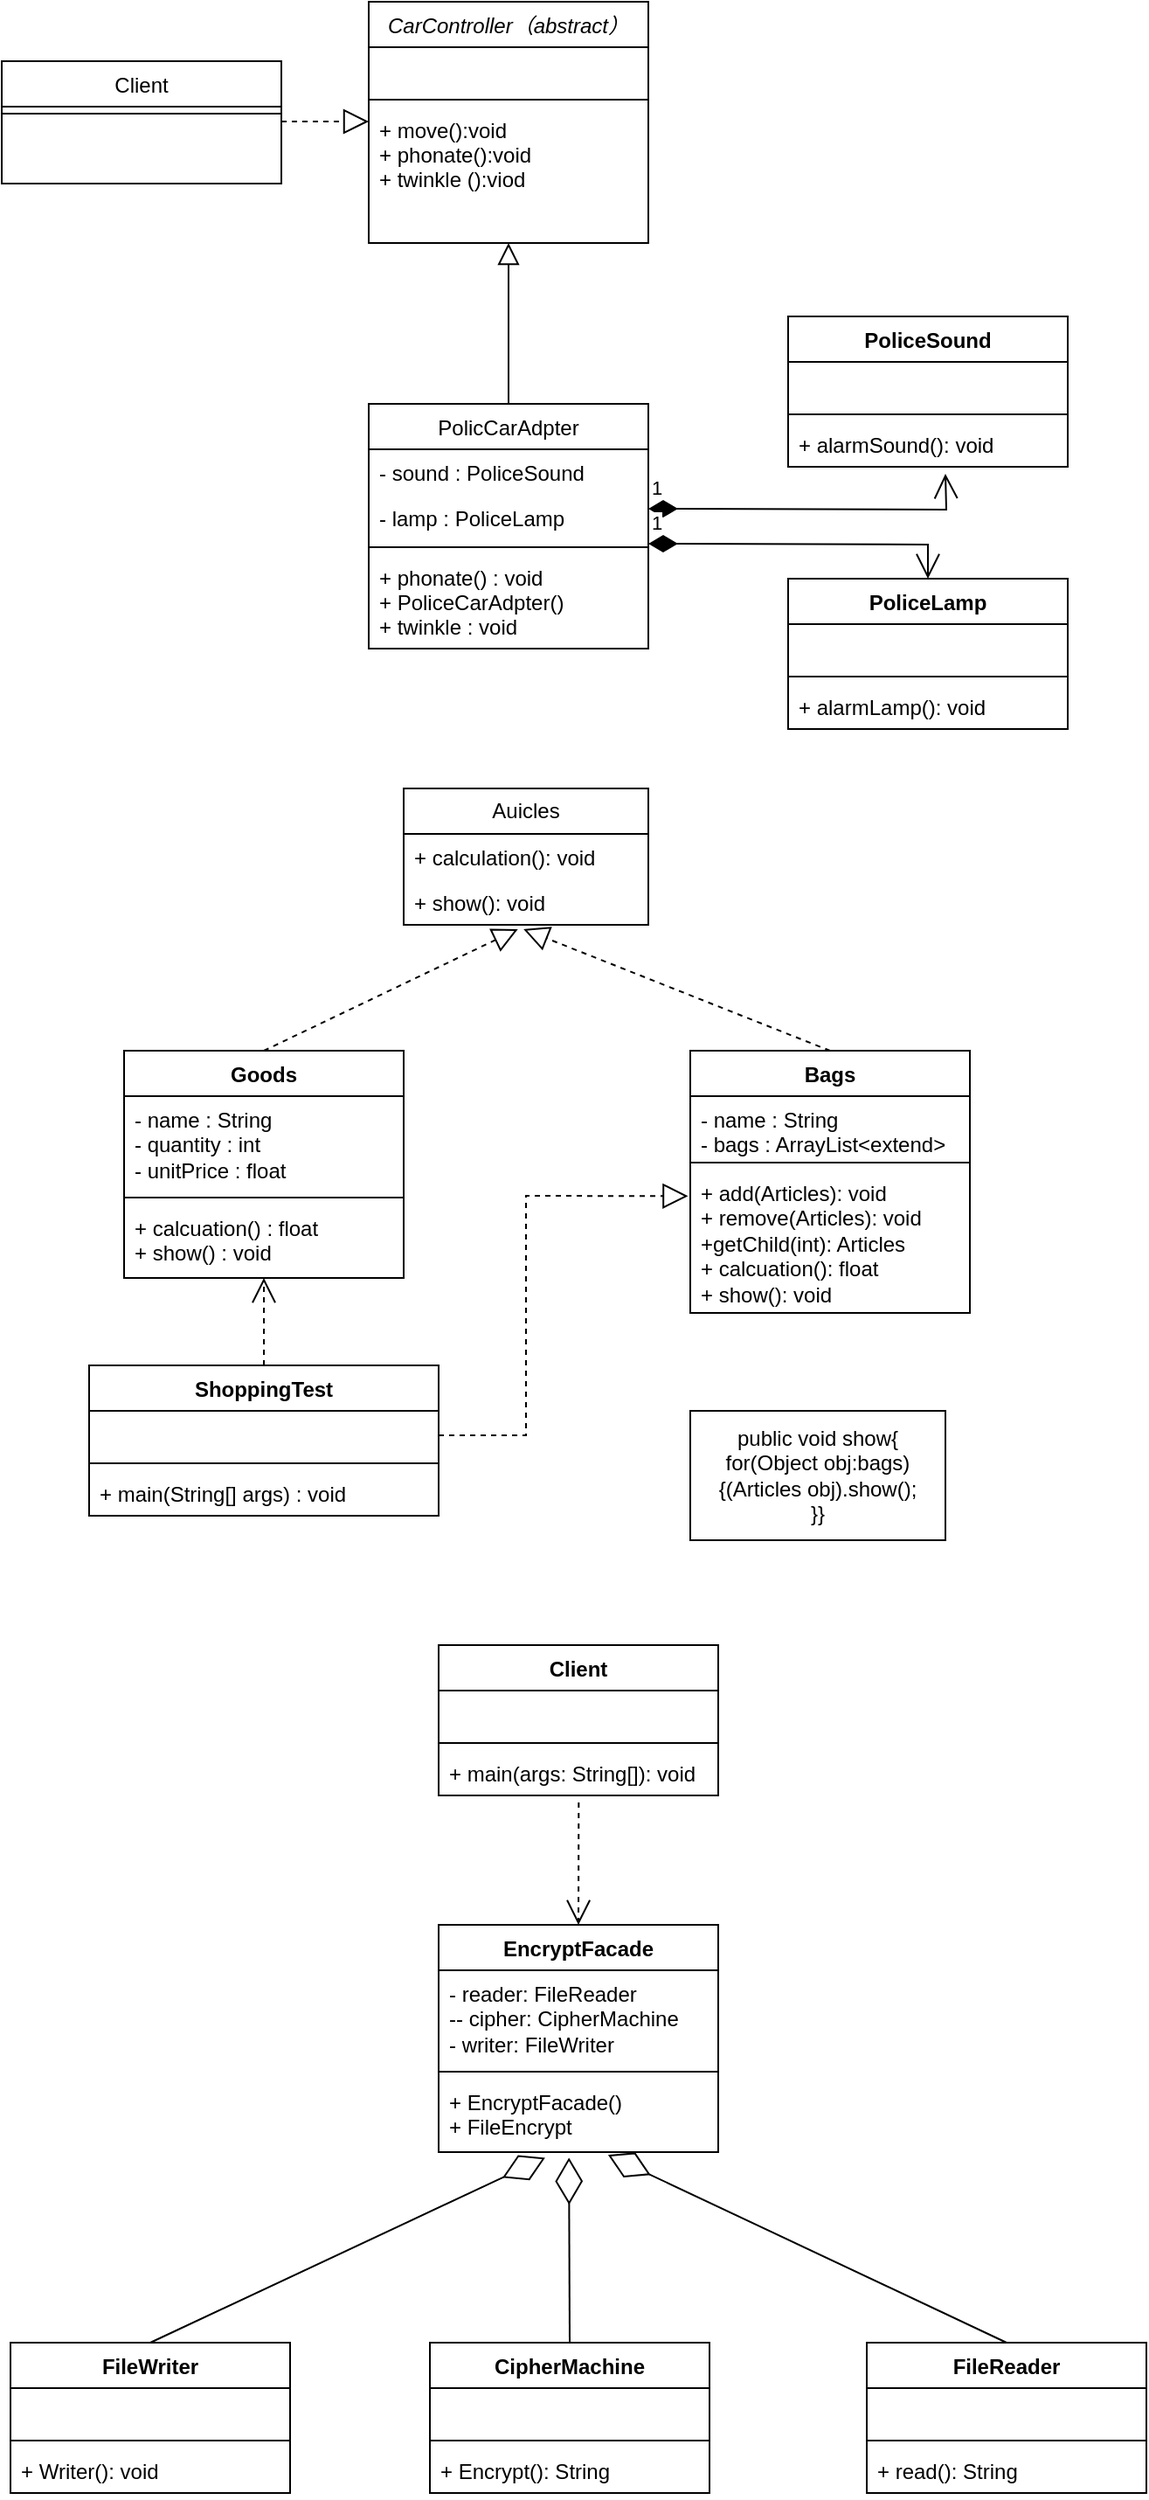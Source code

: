 <mxfile version="21.2.1" type="github">
  <diagram id="C5RBs43oDa-KdzZeNtuy" name="Page-1">
    <mxGraphModel dx="1674" dy="788" grid="1" gridSize="10" guides="1" tooltips="1" connect="1" arrows="1" fold="1" page="1" pageScale="1" pageWidth="827" pageHeight="1169" math="0" shadow="0">
      <root>
        <mxCell id="WIyWlLk6GJQsqaUBKTNV-0" />
        <mxCell id="WIyWlLk6GJQsqaUBKTNV-1" parent="WIyWlLk6GJQsqaUBKTNV-0" />
        <mxCell id="zkfFHV4jXpPFQw0GAbJ--0" value="CarController（abstract）" style="swimlane;fontStyle=2;align=center;verticalAlign=top;childLayout=stackLayout;horizontal=1;startSize=26;horizontalStack=0;resizeParent=1;resizeLast=0;collapsible=1;marginBottom=0;rounded=0;shadow=0;strokeWidth=1;" parent="WIyWlLk6GJQsqaUBKTNV-1" vertex="1">
          <mxGeometry x="230" y="20" width="160" height="138" as="geometry">
            <mxRectangle x="230" y="140" width="160" height="26" as="alternateBounds" />
          </mxGeometry>
        </mxCell>
        <mxCell id="zkfFHV4jXpPFQw0GAbJ--1" value=" " style="text;align=left;verticalAlign=top;spacingLeft=4;spacingRight=4;overflow=hidden;rotatable=0;points=[[0,0.5],[1,0.5]];portConstraint=eastwest;" parent="zkfFHV4jXpPFQw0GAbJ--0" vertex="1">
          <mxGeometry y="26" width="160" height="26" as="geometry" />
        </mxCell>
        <mxCell id="zkfFHV4jXpPFQw0GAbJ--4" value="" style="line;html=1;strokeWidth=1;align=left;verticalAlign=middle;spacingTop=-1;spacingLeft=3;spacingRight=3;rotatable=0;labelPosition=right;points=[];portConstraint=eastwest;" parent="zkfFHV4jXpPFQw0GAbJ--0" vertex="1">
          <mxGeometry y="52" width="160" height="8" as="geometry" />
        </mxCell>
        <mxCell id="zkfFHV4jXpPFQw0GAbJ--5" value="+ move():void&#xa;+ phonate():void&#xa;+ twinkle ():viod" style="text;align=left;verticalAlign=top;spacingLeft=4;spacingRight=4;overflow=hidden;rotatable=0;points=[[0,0.5],[1,0.5]];portConstraint=eastwest;" parent="zkfFHV4jXpPFQw0GAbJ--0" vertex="1">
          <mxGeometry y="60" width="160" height="60" as="geometry" />
        </mxCell>
        <mxCell id="zkfFHV4jXpPFQw0GAbJ--6" value="PolicCarAdpter" style="swimlane;fontStyle=0;align=center;verticalAlign=top;childLayout=stackLayout;horizontal=1;startSize=26;horizontalStack=0;resizeParent=1;resizeLast=0;collapsible=1;marginBottom=0;rounded=0;shadow=0;strokeWidth=1;" parent="WIyWlLk6GJQsqaUBKTNV-1" vertex="1">
          <mxGeometry x="230" y="250" width="160" height="140" as="geometry">
            <mxRectangle x="130" y="380" width="160" height="26" as="alternateBounds" />
          </mxGeometry>
        </mxCell>
        <mxCell id="zkfFHV4jXpPFQw0GAbJ--7" value="- sound : PoliceSound" style="text;align=left;verticalAlign=top;spacingLeft=4;spacingRight=4;overflow=hidden;rotatable=0;points=[[0,0.5],[1,0.5]];portConstraint=eastwest;" parent="zkfFHV4jXpPFQw0GAbJ--6" vertex="1">
          <mxGeometry y="26" width="160" height="26" as="geometry" />
        </mxCell>
        <mxCell id="zkfFHV4jXpPFQw0GAbJ--8" value="- lamp : PoliceLamp" style="text;align=left;verticalAlign=top;spacingLeft=4;spacingRight=4;overflow=hidden;rotatable=0;points=[[0,0.5],[1,0.5]];portConstraint=eastwest;rounded=0;shadow=0;html=0;" parent="zkfFHV4jXpPFQw0GAbJ--6" vertex="1">
          <mxGeometry y="52" width="160" height="26" as="geometry" />
        </mxCell>
        <mxCell id="zkfFHV4jXpPFQw0GAbJ--9" value="" style="line;html=1;strokeWidth=1;align=left;verticalAlign=middle;spacingTop=-1;spacingLeft=3;spacingRight=3;rotatable=0;labelPosition=right;points=[];portConstraint=eastwest;" parent="zkfFHV4jXpPFQw0GAbJ--6" vertex="1">
          <mxGeometry y="78" width="160" height="8" as="geometry" />
        </mxCell>
        <mxCell id="zkfFHV4jXpPFQw0GAbJ--11" value="+ phonate() : void&#xa;+ PoliceCarAdpter()&#xa;+ twinkle : void" style="text;align=left;verticalAlign=top;spacingLeft=4;spacingRight=4;overflow=hidden;rotatable=0;points=[[0,0.5],[1,0.5]];portConstraint=eastwest;" parent="zkfFHV4jXpPFQw0GAbJ--6" vertex="1">
          <mxGeometry y="86" width="160" height="48" as="geometry" />
        </mxCell>
        <mxCell id="zkfFHV4jXpPFQw0GAbJ--12" value="" style="endArrow=block;endSize=10;endFill=0;shadow=0;strokeWidth=1;rounded=0;edgeStyle=elbowEdgeStyle;elbow=vertical;" parent="WIyWlLk6GJQsqaUBKTNV-1" source="zkfFHV4jXpPFQw0GAbJ--6" target="zkfFHV4jXpPFQw0GAbJ--0" edge="1">
          <mxGeometry width="160" relative="1" as="geometry">
            <mxPoint x="210" y="103" as="sourcePoint" />
            <mxPoint x="210" y="103" as="targetPoint" />
          </mxGeometry>
        </mxCell>
        <mxCell id="4wAOQ7ITUB4_EefK_ike-0" value="Client" style="swimlane;fontStyle=0;align=center;verticalAlign=top;childLayout=stackLayout;horizontal=1;startSize=26;horizontalStack=0;resizeParent=1;resizeLast=0;collapsible=1;marginBottom=0;rounded=0;shadow=0;strokeWidth=1;" vertex="1" parent="WIyWlLk6GJQsqaUBKTNV-1">
          <mxGeometry x="20" y="54" width="160" height="70" as="geometry">
            <mxRectangle x="340" y="380" width="170" height="26" as="alternateBounds" />
          </mxGeometry>
        </mxCell>
        <mxCell id="4wAOQ7ITUB4_EefK_ike-2" value="&amp;nbsp;" style="line;html=1;strokeWidth=1;align=left;verticalAlign=middle;spacingTop=-1;spacingLeft=3;spacingRight=3;rotatable=0;labelPosition=right;points=[];portConstraint=eastwest;" vertex="1" parent="4wAOQ7ITUB4_EefK_ike-0">
          <mxGeometry y="26" width="160" height="8" as="geometry" />
        </mxCell>
        <mxCell id="4wAOQ7ITUB4_EefK_ike-3" value="" style="endArrow=block;dashed=1;endFill=0;endSize=12;html=1;rounded=0;" edge="1" parent="WIyWlLk6GJQsqaUBKTNV-1">
          <mxGeometry width="160" relative="1" as="geometry">
            <mxPoint x="180" y="88.5" as="sourcePoint" />
            <mxPoint x="230" y="88.5" as="targetPoint" />
          </mxGeometry>
        </mxCell>
        <mxCell id="4wAOQ7ITUB4_EefK_ike-4" value="PoliceSound" style="swimlane;fontStyle=1;align=center;verticalAlign=top;childLayout=stackLayout;horizontal=1;startSize=26;horizontalStack=0;resizeParent=1;resizeParentMax=0;resizeLast=0;collapsible=1;marginBottom=0;whiteSpace=wrap;html=1;" vertex="1" parent="WIyWlLk6GJQsqaUBKTNV-1">
          <mxGeometry x="470" y="200" width="160" height="86" as="geometry" />
        </mxCell>
        <mxCell id="4wAOQ7ITUB4_EefK_ike-5" value="&amp;nbsp;" style="text;strokeColor=none;fillColor=none;align=left;verticalAlign=top;spacingLeft=4;spacingRight=4;overflow=hidden;rotatable=0;points=[[0,0.5],[1,0.5]];portConstraint=eastwest;whiteSpace=wrap;html=1;" vertex="1" parent="4wAOQ7ITUB4_EefK_ike-4">
          <mxGeometry y="26" width="160" height="26" as="geometry" />
        </mxCell>
        <mxCell id="4wAOQ7ITUB4_EefK_ike-6" value="" style="line;strokeWidth=1;fillColor=none;align=left;verticalAlign=middle;spacingTop=-1;spacingLeft=3;spacingRight=3;rotatable=0;labelPosition=right;points=[];portConstraint=eastwest;strokeColor=inherit;" vertex="1" parent="4wAOQ7ITUB4_EefK_ike-4">
          <mxGeometry y="52" width="160" height="8" as="geometry" />
        </mxCell>
        <mxCell id="4wAOQ7ITUB4_EefK_ike-7" value="+ alarmSound(): void" style="text;strokeColor=none;fillColor=none;align=left;verticalAlign=top;spacingLeft=4;spacingRight=4;overflow=hidden;rotatable=0;points=[[0,0.5],[1,0.5]];portConstraint=eastwest;whiteSpace=wrap;html=1;" vertex="1" parent="4wAOQ7ITUB4_EefK_ike-4">
          <mxGeometry y="60" width="160" height="26" as="geometry" />
        </mxCell>
        <mxCell id="4wAOQ7ITUB4_EefK_ike-8" value="PoliceLamp" style="swimlane;fontStyle=1;align=center;verticalAlign=top;childLayout=stackLayout;horizontal=1;startSize=26;horizontalStack=0;resizeParent=1;resizeParentMax=0;resizeLast=0;collapsible=1;marginBottom=0;whiteSpace=wrap;html=1;" vertex="1" parent="WIyWlLk6GJQsqaUBKTNV-1">
          <mxGeometry x="470" y="350" width="160" height="86" as="geometry" />
        </mxCell>
        <mxCell id="4wAOQ7ITUB4_EefK_ike-9" value="&amp;nbsp;" style="text;strokeColor=none;fillColor=none;align=left;verticalAlign=top;spacingLeft=4;spacingRight=4;overflow=hidden;rotatable=0;points=[[0,0.5],[1,0.5]];portConstraint=eastwest;whiteSpace=wrap;html=1;" vertex="1" parent="4wAOQ7ITUB4_EefK_ike-8">
          <mxGeometry y="26" width="160" height="26" as="geometry" />
        </mxCell>
        <mxCell id="4wAOQ7ITUB4_EefK_ike-10" value="" style="line;strokeWidth=1;fillColor=none;align=left;verticalAlign=middle;spacingTop=-1;spacingLeft=3;spacingRight=3;rotatable=0;labelPosition=right;points=[];portConstraint=eastwest;strokeColor=inherit;" vertex="1" parent="4wAOQ7ITUB4_EefK_ike-8">
          <mxGeometry y="52" width="160" height="8" as="geometry" />
        </mxCell>
        <mxCell id="4wAOQ7ITUB4_EefK_ike-11" value="+ alarmLamp(): void" style="text;strokeColor=none;fillColor=none;align=left;verticalAlign=top;spacingLeft=4;spacingRight=4;overflow=hidden;rotatable=0;points=[[0,0.5],[1,0.5]];portConstraint=eastwest;whiteSpace=wrap;html=1;" vertex="1" parent="4wAOQ7ITUB4_EefK_ike-8">
          <mxGeometry y="60" width="160" height="26" as="geometry" />
        </mxCell>
        <mxCell id="4wAOQ7ITUB4_EefK_ike-14" value="Auicles" style="swimlane;fontStyle=0;childLayout=stackLayout;horizontal=1;startSize=26;fillColor=none;horizontalStack=0;resizeParent=1;resizeParentMax=0;resizeLast=0;collapsible=1;marginBottom=0;whiteSpace=wrap;html=1;" vertex="1" parent="WIyWlLk6GJQsqaUBKTNV-1">
          <mxGeometry x="250" y="470" width="140" height="78" as="geometry" />
        </mxCell>
        <mxCell id="4wAOQ7ITUB4_EefK_ike-15" value="+ calculation(): void" style="text;strokeColor=none;fillColor=none;align=left;verticalAlign=top;spacingLeft=4;spacingRight=4;overflow=hidden;rotatable=0;points=[[0,0.5],[1,0.5]];portConstraint=eastwest;whiteSpace=wrap;html=1;" vertex="1" parent="4wAOQ7ITUB4_EefK_ike-14">
          <mxGeometry y="26" width="140" height="26" as="geometry" />
        </mxCell>
        <mxCell id="4wAOQ7ITUB4_EefK_ike-16" value="+ show(): void" style="text;strokeColor=none;fillColor=none;align=left;verticalAlign=top;spacingLeft=4;spacingRight=4;overflow=hidden;rotatable=0;points=[[0,0.5],[1,0.5]];portConstraint=eastwest;whiteSpace=wrap;html=1;" vertex="1" parent="4wAOQ7ITUB4_EefK_ike-14">
          <mxGeometry y="52" width="140" height="26" as="geometry" />
        </mxCell>
        <mxCell id="4wAOQ7ITUB4_EefK_ike-18" value="Goods" style="swimlane;fontStyle=1;align=center;verticalAlign=top;childLayout=stackLayout;horizontal=1;startSize=26;horizontalStack=0;resizeParent=1;resizeParentMax=0;resizeLast=0;collapsible=1;marginBottom=0;whiteSpace=wrap;html=1;" vertex="1" parent="WIyWlLk6GJQsqaUBKTNV-1">
          <mxGeometry x="90" y="620" width="160" height="130" as="geometry" />
        </mxCell>
        <mxCell id="4wAOQ7ITUB4_EefK_ike-19" value="- name : String&lt;br&gt;- quantity : int&lt;br&gt;- unitPrice : float" style="text;strokeColor=none;fillColor=none;align=left;verticalAlign=top;spacingLeft=4;spacingRight=4;overflow=hidden;rotatable=0;points=[[0,0.5],[1,0.5]];portConstraint=eastwest;whiteSpace=wrap;html=1;" vertex="1" parent="4wAOQ7ITUB4_EefK_ike-18">
          <mxGeometry y="26" width="160" height="54" as="geometry" />
        </mxCell>
        <mxCell id="4wAOQ7ITUB4_EefK_ike-20" value="" style="line;strokeWidth=1;fillColor=none;align=left;verticalAlign=middle;spacingTop=-1;spacingLeft=3;spacingRight=3;rotatable=0;labelPosition=right;points=[];portConstraint=eastwest;strokeColor=inherit;" vertex="1" parent="4wAOQ7ITUB4_EefK_ike-18">
          <mxGeometry y="80" width="160" height="8" as="geometry" />
        </mxCell>
        <mxCell id="4wAOQ7ITUB4_EefK_ike-21" value="+ calcuation() : float&lt;br&gt;+ show() : void" style="text;strokeColor=none;fillColor=none;align=left;verticalAlign=top;spacingLeft=4;spacingRight=4;overflow=hidden;rotatable=0;points=[[0,0.5],[1,0.5]];portConstraint=eastwest;whiteSpace=wrap;html=1;" vertex="1" parent="4wAOQ7ITUB4_EefK_ike-18">
          <mxGeometry y="88" width="160" height="42" as="geometry" />
        </mxCell>
        <mxCell id="4wAOQ7ITUB4_EefK_ike-22" value="ShoppingTest" style="swimlane;fontStyle=1;align=center;verticalAlign=top;childLayout=stackLayout;horizontal=1;startSize=26;horizontalStack=0;resizeParent=1;resizeParentMax=0;resizeLast=0;collapsible=1;marginBottom=0;whiteSpace=wrap;html=1;" vertex="1" parent="WIyWlLk6GJQsqaUBKTNV-1">
          <mxGeometry x="70" y="800" width="200" height="86" as="geometry" />
        </mxCell>
        <mxCell id="4wAOQ7ITUB4_EefK_ike-23" value="&amp;nbsp;" style="text;strokeColor=none;fillColor=none;align=left;verticalAlign=top;spacingLeft=4;spacingRight=4;overflow=hidden;rotatable=0;points=[[0,0.5],[1,0.5]];portConstraint=eastwest;whiteSpace=wrap;html=1;" vertex="1" parent="4wAOQ7ITUB4_EefK_ike-22">
          <mxGeometry y="26" width="200" height="26" as="geometry" />
        </mxCell>
        <mxCell id="4wAOQ7ITUB4_EefK_ike-24" value="" style="line;strokeWidth=1;fillColor=none;align=left;verticalAlign=middle;spacingTop=-1;spacingLeft=3;spacingRight=3;rotatable=0;labelPosition=right;points=[];portConstraint=eastwest;strokeColor=inherit;" vertex="1" parent="4wAOQ7ITUB4_EefK_ike-22">
          <mxGeometry y="52" width="200" height="8" as="geometry" />
        </mxCell>
        <mxCell id="4wAOQ7ITUB4_EefK_ike-25" value="+ main(String[] args) : void" style="text;strokeColor=none;fillColor=none;align=left;verticalAlign=top;spacingLeft=4;spacingRight=4;overflow=hidden;rotatable=0;points=[[0,0.5],[1,0.5]];portConstraint=eastwest;whiteSpace=wrap;html=1;" vertex="1" parent="4wAOQ7ITUB4_EefK_ike-22">
          <mxGeometry y="60" width="200" height="26" as="geometry" />
        </mxCell>
        <mxCell id="4wAOQ7ITUB4_EefK_ike-28" value="Bags" style="swimlane;fontStyle=1;align=center;verticalAlign=top;childLayout=stackLayout;horizontal=1;startSize=26;horizontalStack=0;resizeParent=1;resizeParentMax=0;resizeLast=0;collapsible=1;marginBottom=0;whiteSpace=wrap;html=1;" vertex="1" parent="WIyWlLk6GJQsqaUBKTNV-1">
          <mxGeometry x="414" y="620" width="160" height="150" as="geometry" />
        </mxCell>
        <mxCell id="4wAOQ7ITUB4_EefK_ike-29" value="- name : String&amp;nbsp;&lt;br&gt;- bags : ArrayList&amp;lt;extend&amp;gt;" style="text;strokeColor=none;fillColor=none;align=left;verticalAlign=top;spacingLeft=4;spacingRight=4;overflow=hidden;rotatable=0;points=[[0,0.5],[1,0.5]];portConstraint=eastwest;whiteSpace=wrap;html=1;" vertex="1" parent="4wAOQ7ITUB4_EefK_ike-28">
          <mxGeometry y="26" width="160" height="34" as="geometry" />
        </mxCell>
        <mxCell id="4wAOQ7ITUB4_EefK_ike-30" value="" style="line;strokeWidth=1;fillColor=none;align=left;verticalAlign=middle;spacingTop=-1;spacingLeft=3;spacingRight=3;rotatable=0;labelPosition=right;points=[];portConstraint=eastwest;strokeColor=inherit;" vertex="1" parent="4wAOQ7ITUB4_EefK_ike-28">
          <mxGeometry y="60" width="160" height="8" as="geometry" />
        </mxCell>
        <mxCell id="4wAOQ7ITUB4_EefK_ike-31" value="+ add(Articles): void&lt;br&gt;+ remove(Articles): void&lt;br&gt;+getChild(int): Articles&lt;br&gt;+ calcuation(): float&lt;br&gt;+ show(): void" style="text;strokeColor=none;fillColor=none;align=left;verticalAlign=top;spacingLeft=4;spacingRight=4;overflow=hidden;rotatable=0;points=[[0,0.5],[1,0.5]];portConstraint=eastwest;whiteSpace=wrap;html=1;" vertex="1" parent="4wAOQ7ITUB4_EefK_ike-28">
          <mxGeometry y="68" width="160" height="82" as="geometry" />
        </mxCell>
        <mxCell id="4wAOQ7ITUB4_EefK_ike-32" value="public void show{&lt;br&gt;for(Object obj:bags){(Articles obj).show();&lt;br&gt;}}" style="html=1;whiteSpace=wrap;" vertex="1" parent="WIyWlLk6GJQsqaUBKTNV-1">
          <mxGeometry x="414" y="826" width="146" height="74" as="geometry" />
        </mxCell>
        <mxCell id="4wAOQ7ITUB4_EefK_ike-33" value="" style="endArrow=block;dashed=1;endFill=0;endSize=12;html=1;rounded=0;exitX=0.5;exitY=0;exitDx=0;exitDy=0;entryX=0.467;entryY=1.096;entryDx=0;entryDy=0;entryPerimeter=0;" edge="1" parent="WIyWlLk6GJQsqaUBKTNV-1" source="4wAOQ7ITUB4_EefK_ike-18" target="4wAOQ7ITUB4_EefK_ike-16">
          <mxGeometry width="160" relative="1" as="geometry">
            <mxPoint x="150" y="590" as="sourcePoint" />
            <mxPoint x="310" y="590" as="targetPoint" />
          </mxGeometry>
        </mxCell>
        <mxCell id="4wAOQ7ITUB4_EefK_ike-35" value="" style="endArrow=block;dashed=1;endFill=0;endSize=12;html=1;rounded=0;entryX=0.49;entryY=1.096;entryDx=0;entryDy=0;entryPerimeter=0;exitX=0.5;exitY=0;exitDx=0;exitDy=0;" edge="1" parent="WIyWlLk6GJQsqaUBKTNV-1" source="4wAOQ7ITUB4_EefK_ike-28" target="4wAOQ7ITUB4_EefK_ike-16">
          <mxGeometry width="160" relative="1" as="geometry">
            <mxPoint x="350" y="590" as="sourcePoint" />
            <mxPoint x="510" y="590" as="targetPoint" />
          </mxGeometry>
        </mxCell>
        <mxCell id="4wAOQ7ITUB4_EefK_ike-36" value="" style="endArrow=open;endSize=12;dashed=1;html=1;rounded=0;exitX=0.5;exitY=0;exitDx=0;exitDy=0;" edge="1" parent="WIyWlLk6GJQsqaUBKTNV-1" source="4wAOQ7ITUB4_EefK_ike-22" target="4wAOQ7ITUB4_EefK_ike-21">
          <mxGeometry width="160" relative="1" as="geometry">
            <mxPoint x="160" y="780" as="sourcePoint" />
            <mxPoint x="320" y="780" as="targetPoint" />
          </mxGeometry>
        </mxCell>
        <mxCell id="4wAOQ7ITUB4_EefK_ike-38" value="" style="endArrow=block;dashed=1;endFill=0;endSize=12;html=1;rounded=0;entryX=-0.008;entryY=0.185;entryDx=0;entryDy=0;entryPerimeter=0;" edge="1" parent="WIyWlLk6GJQsqaUBKTNV-1" target="4wAOQ7ITUB4_EefK_ike-31">
          <mxGeometry width="160" relative="1" as="geometry">
            <mxPoint x="270" y="840" as="sourcePoint" />
            <mxPoint x="430" y="840" as="targetPoint" />
            <Array as="points">
              <mxPoint x="320" y="840" />
              <mxPoint x="320" y="703" />
            </Array>
          </mxGeometry>
        </mxCell>
        <mxCell id="4wAOQ7ITUB4_EefK_ike-39" value="1" style="endArrow=open;html=1;endSize=12;startArrow=diamondThin;startSize=14;startFill=1;edgeStyle=orthogonalEdgeStyle;align=left;verticalAlign=bottom;rounded=0;" edge="1" parent="WIyWlLk6GJQsqaUBKTNV-1">
          <mxGeometry x="-1" y="3" relative="1" as="geometry">
            <mxPoint x="390" y="310" as="sourcePoint" />
            <mxPoint x="560" y="290" as="targetPoint" />
          </mxGeometry>
        </mxCell>
        <mxCell id="4wAOQ7ITUB4_EefK_ike-40" value="1" style="endArrow=open;html=1;endSize=12;startArrow=diamondThin;startSize=14;startFill=1;edgeStyle=orthogonalEdgeStyle;align=left;verticalAlign=bottom;rounded=0;" edge="1" parent="WIyWlLk6GJQsqaUBKTNV-1" target="4wAOQ7ITUB4_EefK_ike-8">
          <mxGeometry x="-1" y="3" relative="1" as="geometry">
            <mxPoint x="390" y="330" as="sourcePoint" />
            <mxPoint x="560" y="310" as="targetPoint" />
          </mxGeometry>
        </mxCell>
        <mxCell id="4wAOQ7ITUB4_EefK_ike-41" value="Client" style="swimlane;fontStyle=1;align=center;verticalAlign=top;childLayout=stackLayout;horizontal=1;startSize=26;horizontalStack=0;resizeParent=1;resizeParentMax=0;resizeLast=0;collapsible=1;marginBottom=0;whiteSpace=wrap;html=1;" vertex="1" parent="WIyWlLk6GJQsqaUBKTNV-1">
          <mxGeometry x="270" y="960" width="160" height="86" as="geometry" />
        </mxCell>
        <mxCell id="4wAOQ7ITUB4_EefK_ike-42" value="&amp;nbsp;" style="text;strokeColor=none;fillColor=none;align=left;verticalAlign=top;spacingLeft=4;spacingRight=4;overflow=hidden;rotatable=0;points=[[0,0.5],[1,0.5]];portConstraint=eastwest;whiteSpace=wrap;html=1;" vertex="1" parent="4wAOQ7ITUB4_EefK_ike-41">
          <mxGeometry y="26" width="160" height="26" as="geometry" />
        </mxCell>
        <mxCell id="4wAOQ7ITUB4_EefK_ike-43" value="" style="line;strokeWidth=1;fillColor=none;align=left;verticalAlign=middle;spacingTop=-1;spacingLeft=3;spacingRight=3;rotatable=0;labelPosition=right;points=[];portConstraint=eastwest;strokeColor=inherit;" vertex="1" parent="4wAOQ7ITUB4_EefK_ike-41">
          <mxGeometry y="52" width="160" height="8" as="geometry" />
        </mxCell>
        <mxCell id="4wAOQ7ITUB4_EefK_ike-44" value="+ main(args: String[]): void" style="text;strokeColor=none;fillColor=none;align=left;verticalAlign=top;spacingLeft=4;spacingRight=4;overflow=hidden;rotatable=0;points=[[0,0.5],[1,0.5]];portConstraint=eastwest;whiteSpace=wrap;html=1;" vertex="1" parent="4wAOQ7ITUB4_EefK_ike-41">
          <mxGeometry y="60" width="160" height="26" as="geometry" />
        </mxCell>
        <mxCell id="4wAOQ7ITUB4_EefK_ike-45" value="EncryptFacade" style="swimlane;fontStyle=1;align=center;verticalAlign=top;childLayout=stackLayout;horizontal=1;startSize=26;horizontalStack=0;resizeParent=1;resizeParentMax=0;resizeLast=0;collapsible=1;marginBottom=0;whiteSpace=wrap;html=1;" vertex="1" parent="WIyWlLk6GJQsqaUBKTNV-1">
          <mxGeometry x="270" y="1120" width="160" height="130" as="geometry" />
        </mxCell>
        <mxCell id="4wAOQ7ITUB4_EefK_ike-46" value="- reader: FileReader&lt;br&gt;-- cipher: CipherMachine&lt;br&gt;- writer: FileWriter" style="text;strokeColor=none;fillColor=none;align=left;verticalAlign=top;spacingLeft=4;spacingRight=4;overflow=hidden;rotatable=0;points=[[0,0.5],[1,0.5]];portConstraint=eastwest;whiteSpace=wrap;html=1;" vertex="1" parent="4wAOQ7ITUB4_EefK_ike-45">
          <mxGeometry y="26" width="160" height="54" as="geometry" />
        </mxCell>
        <mxCell id="4wAOQ7ITUB4_EefK_ike-47" value="" style="line;strokeWidth=1;fillColor=none;align=left;verticalAlign=middle;spacingTop=-1;spacingLeft=3;spacingRight=3;rotatable=0;labelPosition=right;points=[];portConstraint=eastwest;strokeColor=inherit;" vertex="1" parent="4wAOQ7ITUB4_EefK_ike-45">
          <mxGeometry y="80" width="160" height="8" as="geometry" />
        </mxCell>
        <mxCell id="4wAOQ7ITUB4_EefK_ike-48" value="+ EncryptFacade()&lt;br&gt;+ FileEncrypt" style="text;strokeColor=none;fillColor=none;align=left;verticalAlign=top;spacingLeft=4;spacingRight=4;overflow=hidden;rotatable=0;points=[[0,0.5],[1,0.5]];portConstraint=eastwest;whiteSpace=wrap;html=1;" vertex="1" parent="4wAOQ7ITUB4_EefK_ike-45">
          <mxGeometry y="88" width="160" height="42" as="geometry" />
        </mxCell>
        <mxCell id="4wAOQ7ITUB4_EefK_ike-49" value="FileWriter" style="swimlane;fontStyle=1;align=center;verticalAlign=top;childLayout=stackLayout;horizontal=1;startSize=26;horizontalStack=0;resizeParent=1;resizeParentMax=0;resizeLast=0;collapsible=1;marginBottom=0;whiteSpace=wrap;html=1;" vertex="1" parent="WIyWlLk6GJQsqaUBKTNV-1">
          <mxGeometry x="25" y="1359" width="160" height="86" as="geometry" />
        </mxCell>
        <mxCell id="4wAOQ7ITUB4_EefK_ike-50" value="&amp;nbsp;" style="text;strokeColor=none;fillColor=none;align=left;verticalAlign=top;spacingLeft=4;spacingRight=4;overflow=hidden;rotatable=0;points=[[0,0.5],[1,0.5]];portConstraint=eastwest;whiteSpace=wrap;html=1;" vertex="1" parent="4wAOQ7ITUB4_EefK_ike-49">
          <mxGeometry y="26" width="160" height="26" as="geometry" />
        </mxCell>
        <mxCell id="4wAOQ7ITUB4_EefK_ike-51" value="" style="line;strokeWidth=1;fillColor=none;align=left;verticalAlign=middle;spacingTop=-1;spacingLeft=3;spacingRight=3;rotatable=0;labelPosition=right;points=[];portConstraint=eastwest;strokeColor=inherit;" vertex="1" parent="4wAOQ7ITUB4_EefK_ike-49">
          <mxGeometry y="52" width="160" height="8" as="geometry" />
        </mxCell>
        <mxCell id="4wAOQ7ITUB4_EefK_ike-52" value="+ Writer(): void" style="text;strokeColor=none;fillColor=none;align=left;verticalAlign=top;spacingLeft=4;spacingRight=4;overflow=hidden;rotatable=0;points=[[0,0.5],[1,0.5]];portConstraint=eastwest;whiteSpace=wrap;html=1;" vertex="1" parent="4wAOQ7ITUB4_EefK_ike-49">
          <mxGeometry y="60" width="160" height="26" as="geometry" />
        </mxCell>
        <mxCell id="4wAOQ7ITUB4_EefK_ike-53" value="CipherMachine" style="swimlane;fontStyle=1;align=center;verticalAlign=top;childLayout=stackLayout;horizontal=1;startSize=26;horizontalStack=0;resizeParent=1;resizeParentMax=0;resizeLast=0;collapsible=1;marginBottom=0;whiteSpace=wrap;html=1;" vertex="1" parent="WIyWlLk6GJQsqaUBKTNV-1">
          <mxGeometry x="265" y="1359" width="160" height="86" as="geometry" />
        </mxCell>
        <mxCell id="4wAOQ7ITUB4_EefK_ike-54" value="&amp;nbsp;" style="text;strokeColor=none;fillColor=none;align=left;verticalAlign=top;spacingLeft=4;spacingRight=4;overflow=hidden;rotatable=0;points=[[0,0.5],[1,0.5]];portConstraint=eastwest;whiteSpace=wrap;html=1;" vertex="1" parent="4wAOQ7ITUB4_EefK_ike-53">
          <mxGeometry y="26" width="160" height="26" as="geometry" />
        </mxCell>
        <mxCell id="4wAOQ7ITUB4_EefK_ike-55" value="" style="line;strokeWidth=1;fillColor=none;align=left;verticalAlign=middle;spacingTop=-1;spacingLeft=3;spacingRight=3;rotatable=0;labelPosition=right;points=[];portConstraint=eastwest;strokeColor=inherit;" vertex="1" parent="4wAOQ7ITUB4_EefK_ike-53">
          <mxGeometry y="52" width="160" height="8" as="geometry" />
        </mxCell>
        <mxCell id="4wAOQ7ITUB4_EefK_ike-56" value="+ Encrypt(): String" style="text;strokeColor=none;fillColor=none;align=left;verticalAlign=top;spacingLeft=4;spacingRight=4;overflow=hidden;rotatable=0;points=[[0,0.5],[1,0.5]];portConstraint=eastwest;whiteSpace=wrap;html=1;" vertex="1" parent="4wAOQ7ITUB4_EefK_ike-53">
          <mxGeometry y="60" width="160" height="26" as="geometry" />
        </mxCell>
        <mxCell id="4wAOQ7ITUB4_EefK_ike-57" value="FileReader" style="swimlane;fontStyle=1;align=center;verticalAlign=top;childLayout=stackLayout;horizontal=1;startSize=26;horizontalStack=0;resizeParent=1;resizeParentMax=0;resizeLast=0;collapsible=1;marginBottom=0;whiteSpace=wrap;html=1;" vertex="1" parent="WIyWlLk6GJQsqaUBKTNV-1">
          <mxGeometry x="515" y="1359" width="160" height="86" as="geometry" />
        </mxCell>
        <mxCell id="4wAOQ7ITUB4_EefK_ike-58" value="&amp;nbsp;" style="text;strokeColor=none;fillColor=none;align=left;verticalAlign=top;spacingLeft=4;spacingRight=4;overflow=hidden;rotatable=0;points=[[0,0.5],[1,0.5]];portConstraint=eastwest;whiteSpace=wrap;html=1;" vertex="1" parent="4wAOQ7ITUB4_EefK_ike-57">
          <mxGeometry y="26" width="160" height="26" as="geometry" />
        </mxCell>
        <mxCell id="4wAOQ7ITUB4_EefK_ike-59" value="" style="line;strokeWidth=1;fillColor=none;align=left;verticalAlign=middle;spacingTop=-1;spacingLeft=3;spacingRight=3;rotatable=0;labelPosition=right;points=[];portConstraint=eastwest;strokeColor=inherit;" vertex="1" parent="4wAOQ7ITUB4_EefK_ike-57">
          <mxGeometry y="52" width="160" height="8" as="geometry" />
        </mxCell>
        <mxCell id="4wAOQ7ITUB4_EefK_ike-60" value="+ read(): String" style="text;strokeColor=none;fillColor=none;align=left;verticalAlign=top;spacingLeft=4;spacingRight=4;overflow=hidden;rotatable=0;points=[[0,0.5],[1,0.5]];portConstraint=eastwest;whiteSpace=wrap;html=1;" vertex="1" parent="4wAOQ7ITUB4_EefK_ike-57">
          <mxGeometry y="60" width="160" height="26" as="geometry" />
        </mxCell>
        <mxCell id="4wAOQ7ITUB4_EefK_ike-61" value="" style="endArrow=open;endSize=12;dashed=1;html=1;rounded=0;exitX=0.501;exitY=1.154;exitDx=0;exitDy=0;exitPerimeter=0;entryX=0.5;entryY=0;entryDx=0;entryDy=0;" edge="1" parent="WIyWlLk6GJQsqaUBKTNV-1" source="4wAOQ7ITUB4_EefK_ike-44" target="4wAOQ7ITUB4_EefK_ike-45">
          <mxGeometry width="160" relative="1" as="geometry">
            <mxPoint x="300" y="1080" as="sourcePoint" />
            <mxPoint x="460" y="1080" as="targetPoint" />
            <Array as="points" />
          </mxGeometry>
        </mxCell>
        <mxCell id="4wAOQ7ITUB4_EefK_ike-65" value="" style="endArrow=diamondThin;endFill=0;endSize=24;html=1;rounded=0;exitX=0.5;exitY=0;exitDx=0;exitDy=0;entryX=0.381;entryY=1.076;entryDx=0;entryDy=0;entryPerimeter=0;" edge="1" parent="WIyWlLk6GJQsqaUBKTNV-1" source="4wAOQ7ITUB4_EefK_ike-49" target="4wAOQ7ITUB4_EefK_ike-48">
          <mxGeometry width="160" relative="1" as="geometry">
            <mxPoint x="130" y="1310" as="sourcePoint" />
            <mxPoint x="290" y="1310" as="targetPoint" />
          </mxGeometry>
        </mxCell>
        <mxCell id="4wAOQ7ITUB4_EefK_ike-66" value="" style="endArrow=diamondThin;endFill=0;endSize=24;html=1;rounded=0;exitX=0.5;exitY=0;exitDx=0;exitDy=0;entryX=0.466;entryY=1.076;entryDx=0;entryDy=0;entryPerimeter=0;" edge="1" parent="WIyWlLk6GJQsqaUBKTNV-1" source="4wAOQ7ITUB4_EefK_ike-53" target="4wAOQ7ITUB4_EefK_ike-48">
          <mxGeometry width="160" relative="1" as="geometry">
            <mxPoint x="330" y="1320" as="sourcePoint" />
            <mxPoint x="490" y="1320" as="targetPoint" />
          </mxGeometry>
        </mxCell>
        <mxCell id="4wAOQ7ITUB4_EefK_ike-67" value="" style="endArrow=diamondThin;endFill=0;endSize=24;html=1;rounded=0;entryX=0.606;entryY=1.038;entryDx=0;entryDy=0;entryPerimeter=0;exitX=0.5;exitY=0;exitDx=0;exitDy=0;" edge="1" parent="WIyWlLk6GJQsqaUBKTNV-1" source="4wAOQ7ITUB4_EefK_ike-57" target="4wAOQ7ITUB4_EefK_ike-48">
          <mxGeometry width="160" relative="1" as="geometry">
            <mxPoint x="450" y="1510" as="sourcePoint" />
            <mxPoint x="610" y="1510" as="targetPoint" />
          </mxGeometry>
        </mxCell>
      </root>
    </mxGraphModel>
  </diagram>
</mxfile>
